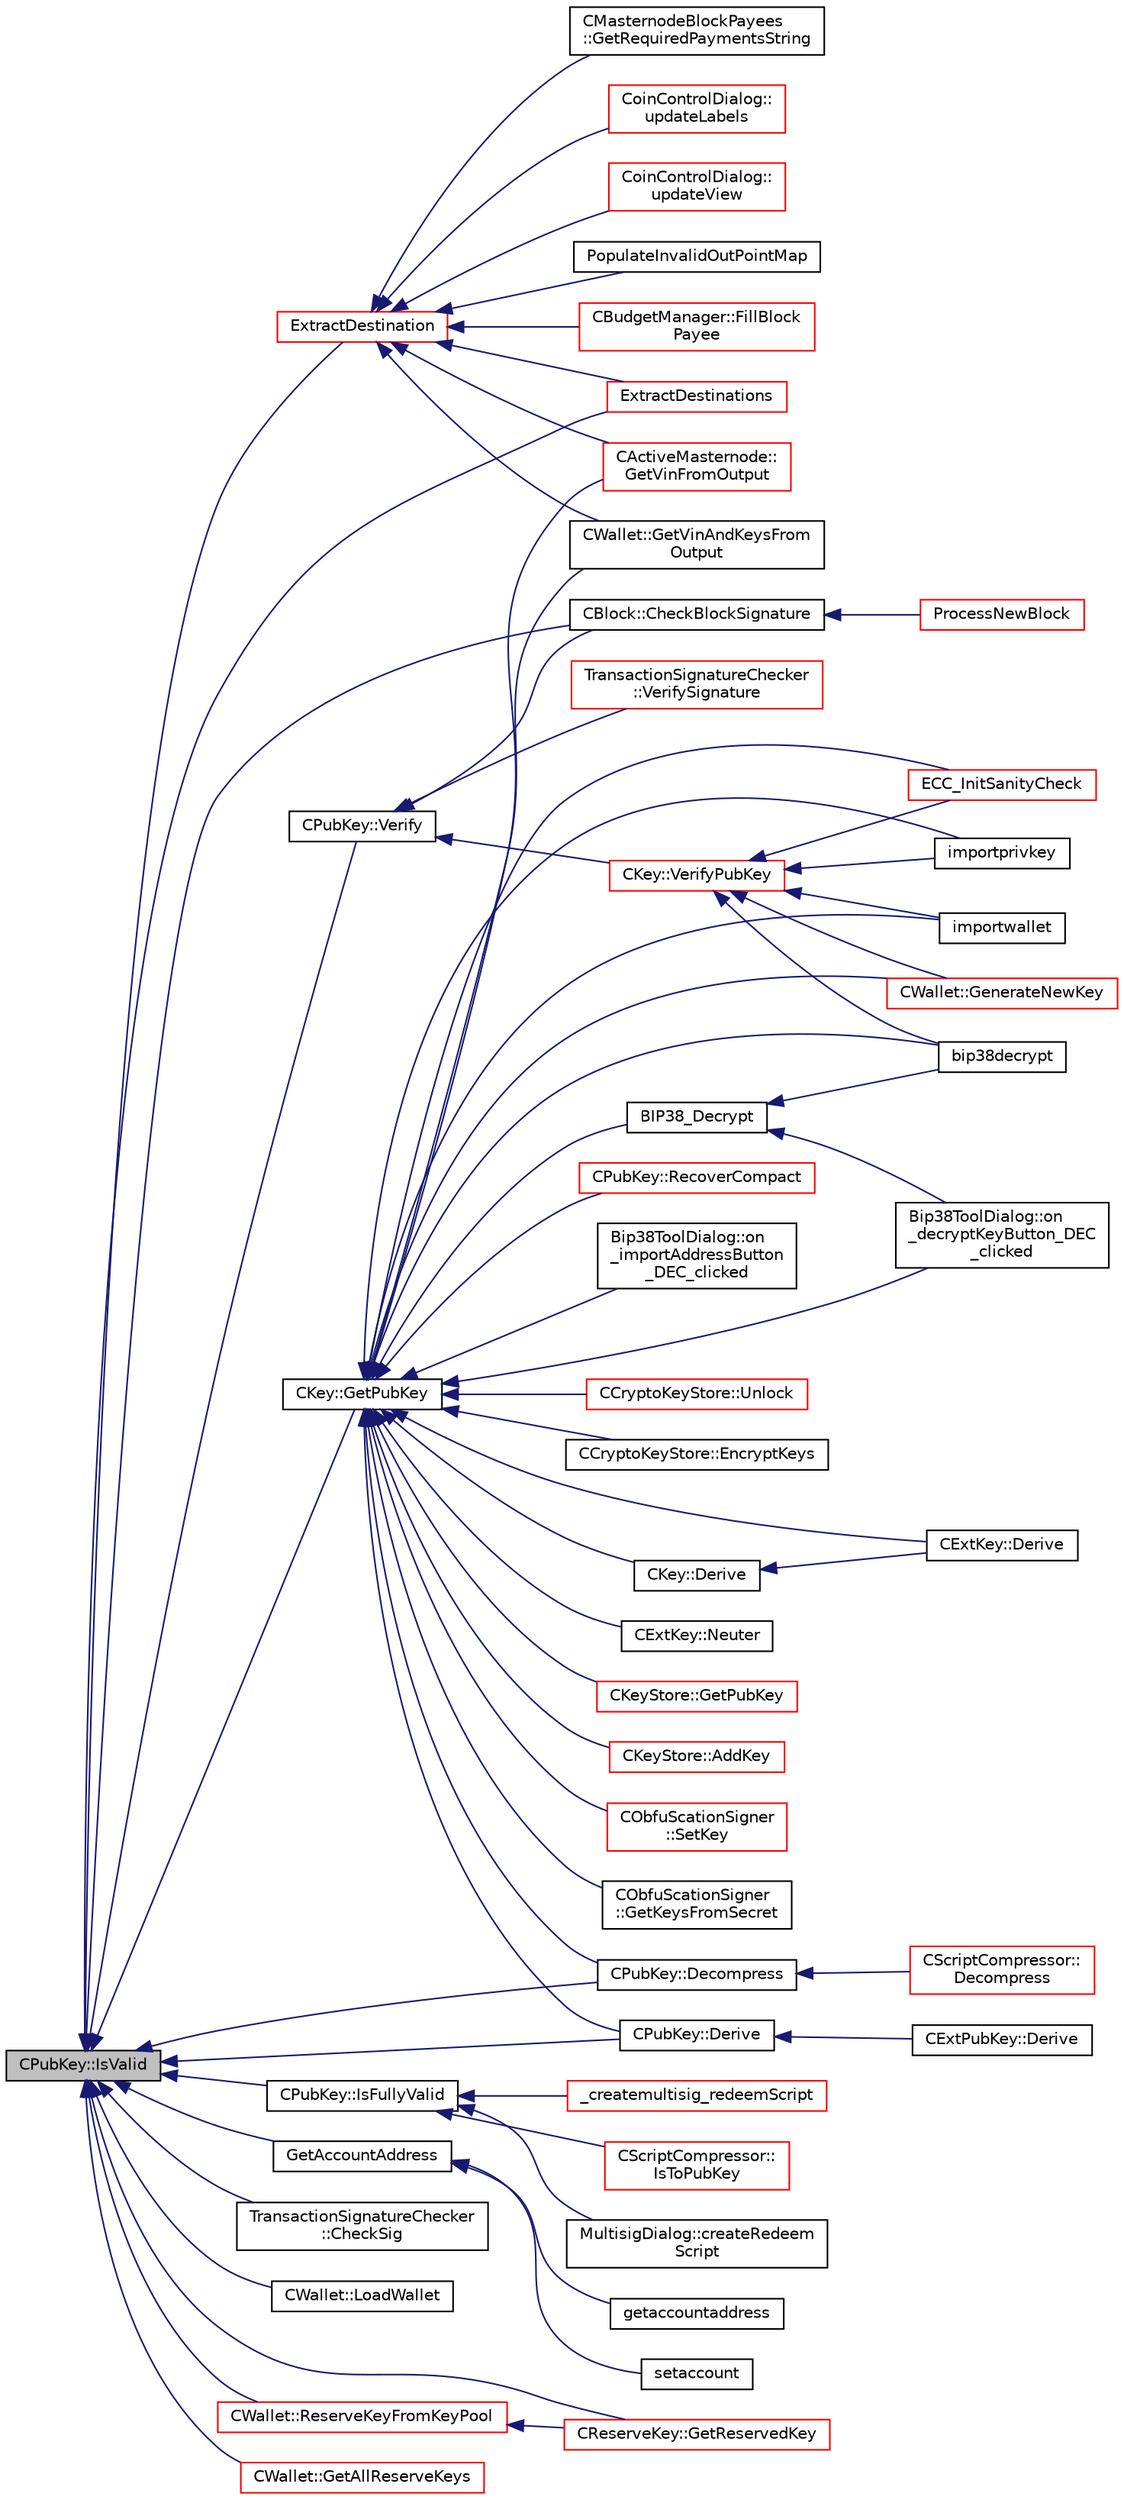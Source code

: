 digraph "CPubKey::IsValid"
{
  edge [fontname="Helvetica",fontsize="10",labelfontname="Helvetica",labelfontsize="10"];
  node [fontname="Helvetica",fontsize="10",shape=record];
  rankdir="LR";
  Node968 [label="CPubKey::IsValid",height=0.2,width=0.4,color="black", fillcolor="grey75", style="filled", fontcolor="black"];
  Node968 -> Node969 [dir="back",color="midnightblue",fontsize="10",style="solid",fontname="Helvetica"];
  Node969 [label="CKey::GetPubKey",height=0.2,width=0.4,color="black", fillcolor="white", style="filled",URL="$class_c_key.html#aa1085c59603a62db6ec776300f250337",tooltip="Compute the public key from a private key. "];
  Node969 -> Node970 [dir="back",color="midnightblue",fontsize="10",style="solid",fontname="Helvetica"];
  Node970 [label="CActiveMasternode::\lGetVinFromOutput",height=0.2,width=0.4,color="red", fillcolor="white", style="filled",URL="$class_c_active_masternode.html#abc2ae1e24001f80ace4bbea2b6453944"];
  Node969 -> Node976 [dir="back",color="midnightblue",fontsize="10",style="solid",fontname="Helvetica"];
  Node976 [label="BIP38_Decrypt",height=0.2,width=0.4,color="black", fillcolor="white", style="filled",URL="$bip38_8h.html#a3a8abd78d8750c4c7622d7acd3815743"];
  Node976 -> Node977 [dir="back",color="midnightblue",fontsize="10",style="solid",fontname="Helvetica"];
  Node977 [label="Bip38ToolDialog::on\l_decryptKeyButton_DEC\l_clicked",height=0.2,width=0.4,color="black", fillcolor="white", style="filled",URL="$class_bip38_tool_dialog.html#a7675f3df0cc4dc22a100052a5b099191"];
  Node976 -> Node978 [dir="back",color="midnightblue",fontsize="10",style="solid",fontname="Helvetica"];
  Node978 [label="bip38decrypt",height=0.2,width=0.4,color="black", fillcolor="white", style="filled",URL="$rpcdump_8cpp.html#a64a0e2e87f6d741efd662ac94080159d"];
  Node969 -> Node979 [dir="back",color="midnightblue",fontsize="10",style="solid",fontname="Helvetica"];
  Node979 [label="CCryptoKeyStore::Unlock",height=0.2,width=0.4,color="red", fillcolor="white", style="filled",URL="$class_c_crypto_key_store.html#a81bd70e18aa75f566526620a74f9cd88"];
  Node969 -> Node1010 [dir="back",color="midnightblue",fontsize="10",style="solid",fontname="Helvetica"];
  Node1010 [label="CCryptoKeyStore::EncryptKeys",height=0.2,width=0.4,color="black", fillcolor="white", style="filled",URL="$class_c_crypto_key_store.html#a8c0f6b63fb04193df16243c4459b7c61",tooltip="will encrypt previously unencrypted keys "];
  Node969 -> Node1011 [dir="back",color="midnightblue",fontsize="10",style="solid",fontname="Helvetica"];
  Node1011 [label="CKey::Derive",height=0.2,width=0.4,color="black", fillcolor="white", style="filled",URL="$class_c_key.html#a5166e6f49c17c3ad47ac0fa89305307b",tooltip="Derive BIP32 child key. "];
  Node1011 -> Node1012 [dir="back",color="midnightblue",fontsize="10",style="solid",fontname="Helvetica"];
  Node1012 [label="CExtKey::Derive",height=0.2,width=0.4,color="black", fillcolor="white", style="filled",URL="$struct_c_ext_key.html#a589df63664c6d12bfe071b747a245b1d"];
  Node969 -> Node1012 [dir="back",color="midnightblue",fontsize="10",style="solid",fontname="Helvetica"];
  Node969 -> Node1013 [dir="back",color="midnightblue",fontsize="10",style="solid",fontname="Helvetica"];
  Node1013 [label="CExtKey::Neuter",height=0.2,width=0.4,color="black", fillcolor="white", style="filled",URL="$struct_c_ext_key.html#a4ea6bbc6c9bda4f8d77cade114155569"];
  Node969 -> Node1014 [dir="back",color="midnightblue",fontsize="10",style="solid",fontname="Helvetica"];
  Node1014 [label="ECC_InitSanityCheck",height=0.2,width=0.4,color="red", fillcolor="white", style="filled",URL="$key_8h.html#a55cc40f04bf887c1000667caccb0684a",tooltip="Check that required EC support is available at runtime. "];
  Node969 -> Node1016 [dir="back",color="midnightblue",fontsize="10",style="solid",fontname="Helvetica"];
  Node1016 [label="CKeyStore::GetPubKey",height=0.2,width=0.4,color="red", fillcolor="white", style="filled",URL="$class_c_key_store.html#ab83687ea4c9df138b21f6ec3e9809f42"];
  Node969 -> Node1072 [dir="back",color="midnightblue",fontsize="10",style="solid",fontname="Helvetica"];
  Node1072 [label="CKeyStore::AddKey",height=0.2,width=0.4,color="red", fillcolor="white", style="filled",URL="$class_c_key_store.html#a0b4ca43724cfcc6e2ea70c0baa192750"];
  Node969 -> Node1073 [dir="back",color="midnightblue",fontsize="10",style="solid",fontname="Helvetica"];
  Node1073 [label="CObfuScationSigner\l::SetKey",height=0.2,width=0.4,color="red", fillcolor="white", style="filled",URL="$class_c_obfu_scation_signer.html#a4a12e41611db1b711d59ac4c3323dd36",tooltip="Set the private/public key values, returns true if successful. "];
  Node969 -> Node1094 [dir="back",color="midnightblue",fontsize="10",style="solid",fontname="Helvetica"];
  Node1094 [label="CObfuScationSigner\l::GetKeysFromSecret",height=0.2,width=0.4,color="black", fillcolor="white", style="filled",URL="$class_c_obfu_scation_signer.html#a1e649a4b0bbeb5921ce2c37a240a98ae",tooltip="Set the private/public key values, returns true if successful. "];
  Node969 -> Node1095 [dir="back",color="midnightblue",fontsize="10",style="solid",fontname="Helvetica"];
  Node1095 [label="CPubKey::RecoverCompact",height=0.2,width=0.4,color="red", fillcolor="white", style="filled",URL="$class_c_pub_key.html#a169505e735a02db385486b0affeb565c",tooltip="Recover a public key from a compact signature. "];
  Node969 -> Node1102 [dir="back",color="midnightblue",fontsize="10",style="solid",fontname="Helvetica"];
  Node1102 [label="CPubKey::Decompress",height=0.2,width=0.4,color="black", fillcolor="white", style="filled",URL="$class_c_pub_key.html#a572689418fecf47b300a11519bc3da36",tooltip="Turn this public key into an uncompressed public key. "];
  Node1102 -> Node1103 [dir="back",color="midnightblue",fontsize="10",style="solid",fontname="Helvetica"];
  Node1103 [label="CScriptCompressor::\lDecompress",height=0.2,width=0.4,color="red", fillcolor="white", style="filled",URL="$class_c_script_compressor.html#a1feb663ddab3a45218c7cb02f2a25717"];
  Node969 -> Node1105 [dir="back",color="midnightblue",fontsize="10",style="solid",fontname="Helvetica"];
  Node1105 [label="CPubKey::Derive",height=0.2,width=0.4,color="black", fillcolor="white", style="filled",URL="$class_c_pub_key.html#a6e70269c1be731ace2fce8bfba9a0c36",tooltip="Derive BIP32 child pubkey. "];
  Node1105 -> Node1106 [dir="back",color="midnightblue",fontsize="10",style="solid",fontname="Helvetica"];
  Node1106 [label="CExtPubKey::Derive",height=0.2,width=0.4,color="black", fillcolor="white", style="filled",URL="$struct_c_ext_pub_key.html#a2dae8fcc00b9617589dd0b1444f95ec8"];
  Node969 -> Node977 [dir="back",color="midnightblue",fontsize="10",style="solid",fontname="Helvetica"];
  Node969 -> Node989 [dir="back",color="midnightblue",fontsize="10",style="solid",fontname="Helvetica"];
  Node989 [label="Bip38ToolDialog::on\l_importAddressButton\l_DEC_clicked",height=0.2,width=0.4,color="black", fillcolor="white", style="filled",URL="$class_bip38_tool_dialog.html#a20a1363ad4ff8e241583b3ceb19379e6"];
  Node969 -> Node1107 [dir="back",color="midnightblue",fontsize="10",style="solid",fontname="Helvetica"];
  Node1107 [label="importprivkey",height=0.2,width=0.4,color="black", fillcolor="white", style="filled",URL="$rpcdump_8cpp.html#a3a6fdb974fce01220a895393d444e981"];
  Node969 -> Node1108 [dir="back",color="midnightblue",fontsize="10",style="solid",fontname="Helvetica"];
  Node1108 [label="importwallet",height=0.2,width=0.4,color="black", fillcolor="white", style="filled",URL="$rpcdump_8cpp.html#a2566d5c9dd1938b74e70398cdb3ac5c1"];
  Node969 -> Node978 [dir="back",color="midnightblue",fontsize="10",style="solid",fontname="Helvetica"];
  Node969 -> Node1109 [dir="back",color="midnightblue",fontsize="10",style="solid",fontname="Helvetica"];
  Node1109 [label="CWallet::GenerateNewKey",height=0.2,width=0.4,color="red", fillcolor="white", style="filled",URL="$group__map_wallet.html#ga061fe7f54f80ec40f856b3e6365c2f4a"];
  Node969 -> Node1126 [dir="back",color="midnightblue",fontsize="10",style="solid",fontname="Helvetica"];
  Node1126 [label="CWallet::GetVinAndKeysFrom\lOutput",height=0.2,width=0.4,color="black", fillcolor="white", style="filled",URL="$group__map_wallet.html#ga7621515b3195b8c8fb130c509725c9f2",tooltip="Extract txin information and keys from output. "];
  Node968 -> Node1065 [dir="back",color="midnightblue",fontsize="10",style="solid",fontname="Helvetica"];
  Node1065 [label="CBlock::CheckBlockSignature",height=0.2,width=0.4,color="black", fillcolor="white", style="filled",URL="$class_c_block.html#a2ff0deeda85c23cde1a78365d6fc6c2c"];
  Node1065 -> Node1066 [dir="back",color="midnightblue",fontsize="10",style="solid",fontname="Helvetica"];
  Node1066 [label="ProcessNewBlock",height=0.2,width=0.4,color="red", fillcolor="white", style="filled",URL="$main_8h.html#abb32e71aca0c6a769d419194ada13851",tooltip="Process an incoming block. "];
  Node968 -> Node1127 [dir="back",color="midnightblue",fontsize="10",style="solid",fontname="Helvetica"];
  Node1127 [label="CPubKey::Verify",height=0.2,width=0.4,color="black", fillcolor="white", style="filled",URL="$class_c_pub_key.html#a5b3fef213b227394ca9d0a1e3baa957e",tooltip="Verify a DER signature (~72 bytes). "];
  Node1127 -> Node1128 [dir="back",color="midnightblue",fontsize="10",style="solid",fontname="Helvetica"];
  Node1128 [label="CKey::VerifyPubKey",height=0.2,width=0.4,color="red", fillcolor="white", style="filled",URL="$class_c_key.html#ac53425b8d0f89067bce781c485101b20",tooltip="Verify thoroughly whether a private key and a public key match. "];
  Node1128 -> Node1014 [dir="back",color="midnightblue",fontsize="10",style="solid",fontname="Helvetica"];
  Node1128 -> Node1107 [dir="back",color="midnightblue",fontsize="10",style="solid",fontname="Helvetica"];
  Node1128 -> Node1108 [dir="back",color="midnightblue",fontsize="10",style="solid",fontname="Helvetica"];
  Node1128 -> Node978 [dir="back",color="midnightblue",fontsize="10",style="solid",fontname="Helvetica"];
  Node1128 -> Node1109 [dir="back",color="midnightblue",fontsize="10",style="solid",fontname="Helvetica"];
  Node1127 -> Node1065 [dir="back",color="midnightblue",fontsize="10",style="solid",fontname="Helvetica"];
  Node1127 -> Node1130 [dir="back",color="midnightblue",fontsize="10",style="solid",fontname="Helvetica"];
  Node1130 [label="TransactionSignatureChecker\l::VerifySignature",height=0.2,width=0.4,color="red", fillcolor="white", style="filled",URL="$class_transaction_signature_checker.html#a8691f10179573b1421defe3843c04c96"];
  Node968 -> Node1132 [dir="back",color="midnightblue",fontsize="10",style="solid",fontname="Helvetica"];
  Node1132 [label="CPubKey::IsFullyValid",height=0.2,width=0.4,color="black", fillcolor="white", style="filled",URL="$class_c_pub_key.html#a69d8d49962240a5696410229dd83c93e",tooltip="fully validate whether this is a valid public key (more expensive than IsValid()) ..."];
  Node1132 -> Node1133 [dir="back",color="midnightblue",fontsize="10",style="solid",fontname="Helvetica"];
  Node1133 [label="CScriptCompressor::\lIsToPubKey",height=0.2,width=0.4,color="red", fillcolor="white", style="filled",URL="$class_c_script_compressor.html#a19a67455a106e2e0528bc97cb60d2391"];
  Node1132 -> Node1018 [dir="back",color="midnightblue",fontsize="10",style="solid",fontname="Helvetica"];
  Node1018 [label="MultisigDialog::createRedeem\lScript",height=0.2,width=0.4,color="black", fillcolor="white", style="filled",URL="$class_multisig_dialog.html#a855bc7e7c77ab68f0cb5f9f62f4abf90"];
  Node1132 -> Node1059 [dir="back",color="midnightblue",fontsize="10",style="solid",fontname="Helvetica"];
  Node1059 [label="_createmultisig_redeemScript",height=0.2,width=0.4,color="red", fillcolor="white", style="filled",URL="$rpcwallet_8cpp.html#aa9b91e060b2d18fffb3b57a679441e68",tooltip="Used by addmultisigaddress / createmultisig: "];
  Node968 -> Node1102 [dir="back",color="midnightblue",fontsize="10",style="solid",fontname="Helvetica"];
  Node968 -> Node1105 [dir="back",color="midnightblue",fontsize="10",style="solid",fontname="Helvetica"];
  Node968 -> Node1118 [dir="back",color="midnightblue",fontsize="10",style="solid",fontname="Helvetica"];
  Node1118 [label="GetAccountAddress",height=0.2,width=0.4,color="black", fillcolor="white", style="filled",URL="$rpcwallet_8cpp.html#aa3d9baf7a6fc6c9f0a08ec861ca52f59"];
  Node1118 -> Node1119 [dir="back",color="midnightblue",fontsize="10",style="solid",fontname="Helvetica"];
  Node1119 [label="getaccountaddress",height=0.2,width=0.4,color="black", fillcolor="white", style="filled",URL="$rpcwallet_8cpp.html#a92145bcb3cfb45eb47dca18f1c94c434"];
  Node1118 -> Node1120 [dir="back",color="midnightblue",fontsize="10",style="solid",fontname="Helvetica"];
  Node1120 [label="setaccount",height=0.2,width=0.4,color="black", fillcolor="white", style="filled",URL="$rpcwallet_8cpp.html#a6bf0dc200554f841a4549a2e5087f699"];
  Node968 -> Node1137 [dir="back",color="midnightblue",fontsize="10",style="solid",fontname="Helvetica"];
  Node1137 [label="TransactionSignatureChecker\l::CheckSig",height=0.2,width=0.4,color="black", fillcolor="white", style="filled",URL="$class_transaction_signature_checker.html#a4c1b0660671ef71492259d2a522140dc"];
  Node968 -> Node1138 [dir="back",color="midnightblue",fontsize="10",style="solid",fontname="Helvetica"];
  Node1138 [label="ExtractDestination",height=0.2,width=0.4,color="red", fillcolor="white", style="filled",URL="$standard_8h.html#a951f7e601746ae076afdf3169ecca2fc"];
  Node1138 -> Node970 [dir="back",color="midnightblue",fontsize="10",style="solid",fontname="Helvetica"];
  Node1138 -> Node1139 [dir="back",color="midnightblue",fontsize="10",style="solid",fontname="Helvetica"];
  Node1139 [label="PopulateInvalidOutPointMap",height=0.2,width=0.4,color="black", fillcolor="white", style="filled",URL="$main_8h.html#ae7d38ec9b36061a4216d318d34dde6e2"];
  Node1138 -> Node1140 [dir="back",color="midnightblue",fontsize="10",style="solid",fontname="Helvetica"];
  Node1140 [label="CBudgetManager::FillBlock\lPayee",height=0.2,width=0.4,color="red", fillcolor="white", style="filled",URL="$class_c_budget_manager.html#aa52f3ff6c434fa5bf1a9e40d41bf4ade"];
  Node1138 -> Node1142 [dir="back",color="midnightblue",fontsize="10",style="solid",fontname="Helvetica"];
  Node1142 [label="CMasternodeBlockPayees\l::GetRequiredPaymentsString",height=0.2,width=0.4,color="black", fillcolor="white", style="filled",URL="$class_c_masternode_block_payees.html#a1026e555a9484567ea6cbfe8f90b428e"];
  Node1138 -> Node1020 [dir="back",color="midnightblue",fontsize="10",style="solid",fontname="Helvetica"];
  Node1020 [label="CoinControlDialog::\lupdateLabels",height=0.2,width=0.4,color="red", fillcolor="white", style="filled",URL="$class_coin_control_dialog.html#a4fc60e89b097952ff22dc0f9c58c87d9"];
  Node1138 -> Node1054 [dir="back",color="midnightblue",fontsize="10",style="solid",fontname="Helvetica"];
  Node1054 [label="CoinControlDialog::\lupdateView",height=0.2,width=0.4,color="red", fillcolor="white", style="filled",URL="$class_coin_control_dialog.html#aadea33050e5c1efd5eae8d2fcfa721f9"];
  Node1138 -> Node1164 [dir="back",color="midnightblue",fontsize="10",style="solid",fontname="Helvetica"];
  Node1164 [label="ExtractDestinations",height=0.2,width=0.4,color="red", fillcolor="white", style="filled",URL="$standard_8h.html#a49e36ddce090cc66aba405c0755c8be7"];
  Node1138 -> Node1126 [dir="back",color="midnightblue",fontsize="10",style="solid",fontname="Helvetica"];
  Node968 -> Node1164 [dir="back",color="midnightblue",fontsize="10",style="solid",fontname="Helvetica"];
  Node968 -> Node1192 [dir="back",color="midnightblue",fontsize="10",style="solid",fontname="Helvetica"];
  Node1192 [label="CWallet::LoadWallet",height=0.2,width=0.4,color="black", fillcolor="white", style="filled",URL="$group___actions.html#ga5d7b244b8ed0cbe24233ee0b6ca3cae0"];
  Node968 -> Node1115 [dir="back",color="midnightblue",fontsize="10",style="solid",fontname="Helvetica"];
  Node1115 [label="CWallet::ReserveKeyFromKeyPool",height=0.2,width=0.4,color="red", fillcolor="white", style="filled",URL="$group___actions.html#ga9921854840668a1856998f041177dd2b"];
  Node1115 -> Node1123 [dir="back",color="midnightblue",fontsize="10",style="solid",fontname="Helvetica"];
  Node1123 [label="CReserveKey::GetReservedKey",height=0.2,width=0.4,color="red", fillcolor="white", style="filled",URL="$group___actions.html#gad198d2d7a54d315c60805ba1cb0caf7c"];
  Node968 -> Node1123 [dir="back",color="midnightblue",fontsize="10",style="solid",fontname="Helvetica"];
  Node968 -> Node1193 [dir="back",color="midnightblue",fontsize="10",style="solid",fontname="Helvetica"];
  Node1193 [label="CWallet::GetAllReserveKeys",height=0.2,width=0.4,color="red", fillcolor="white", style="filled",URL="$group___actions.html#gaa182f6de943295062748ab42e64c9203"];
}
